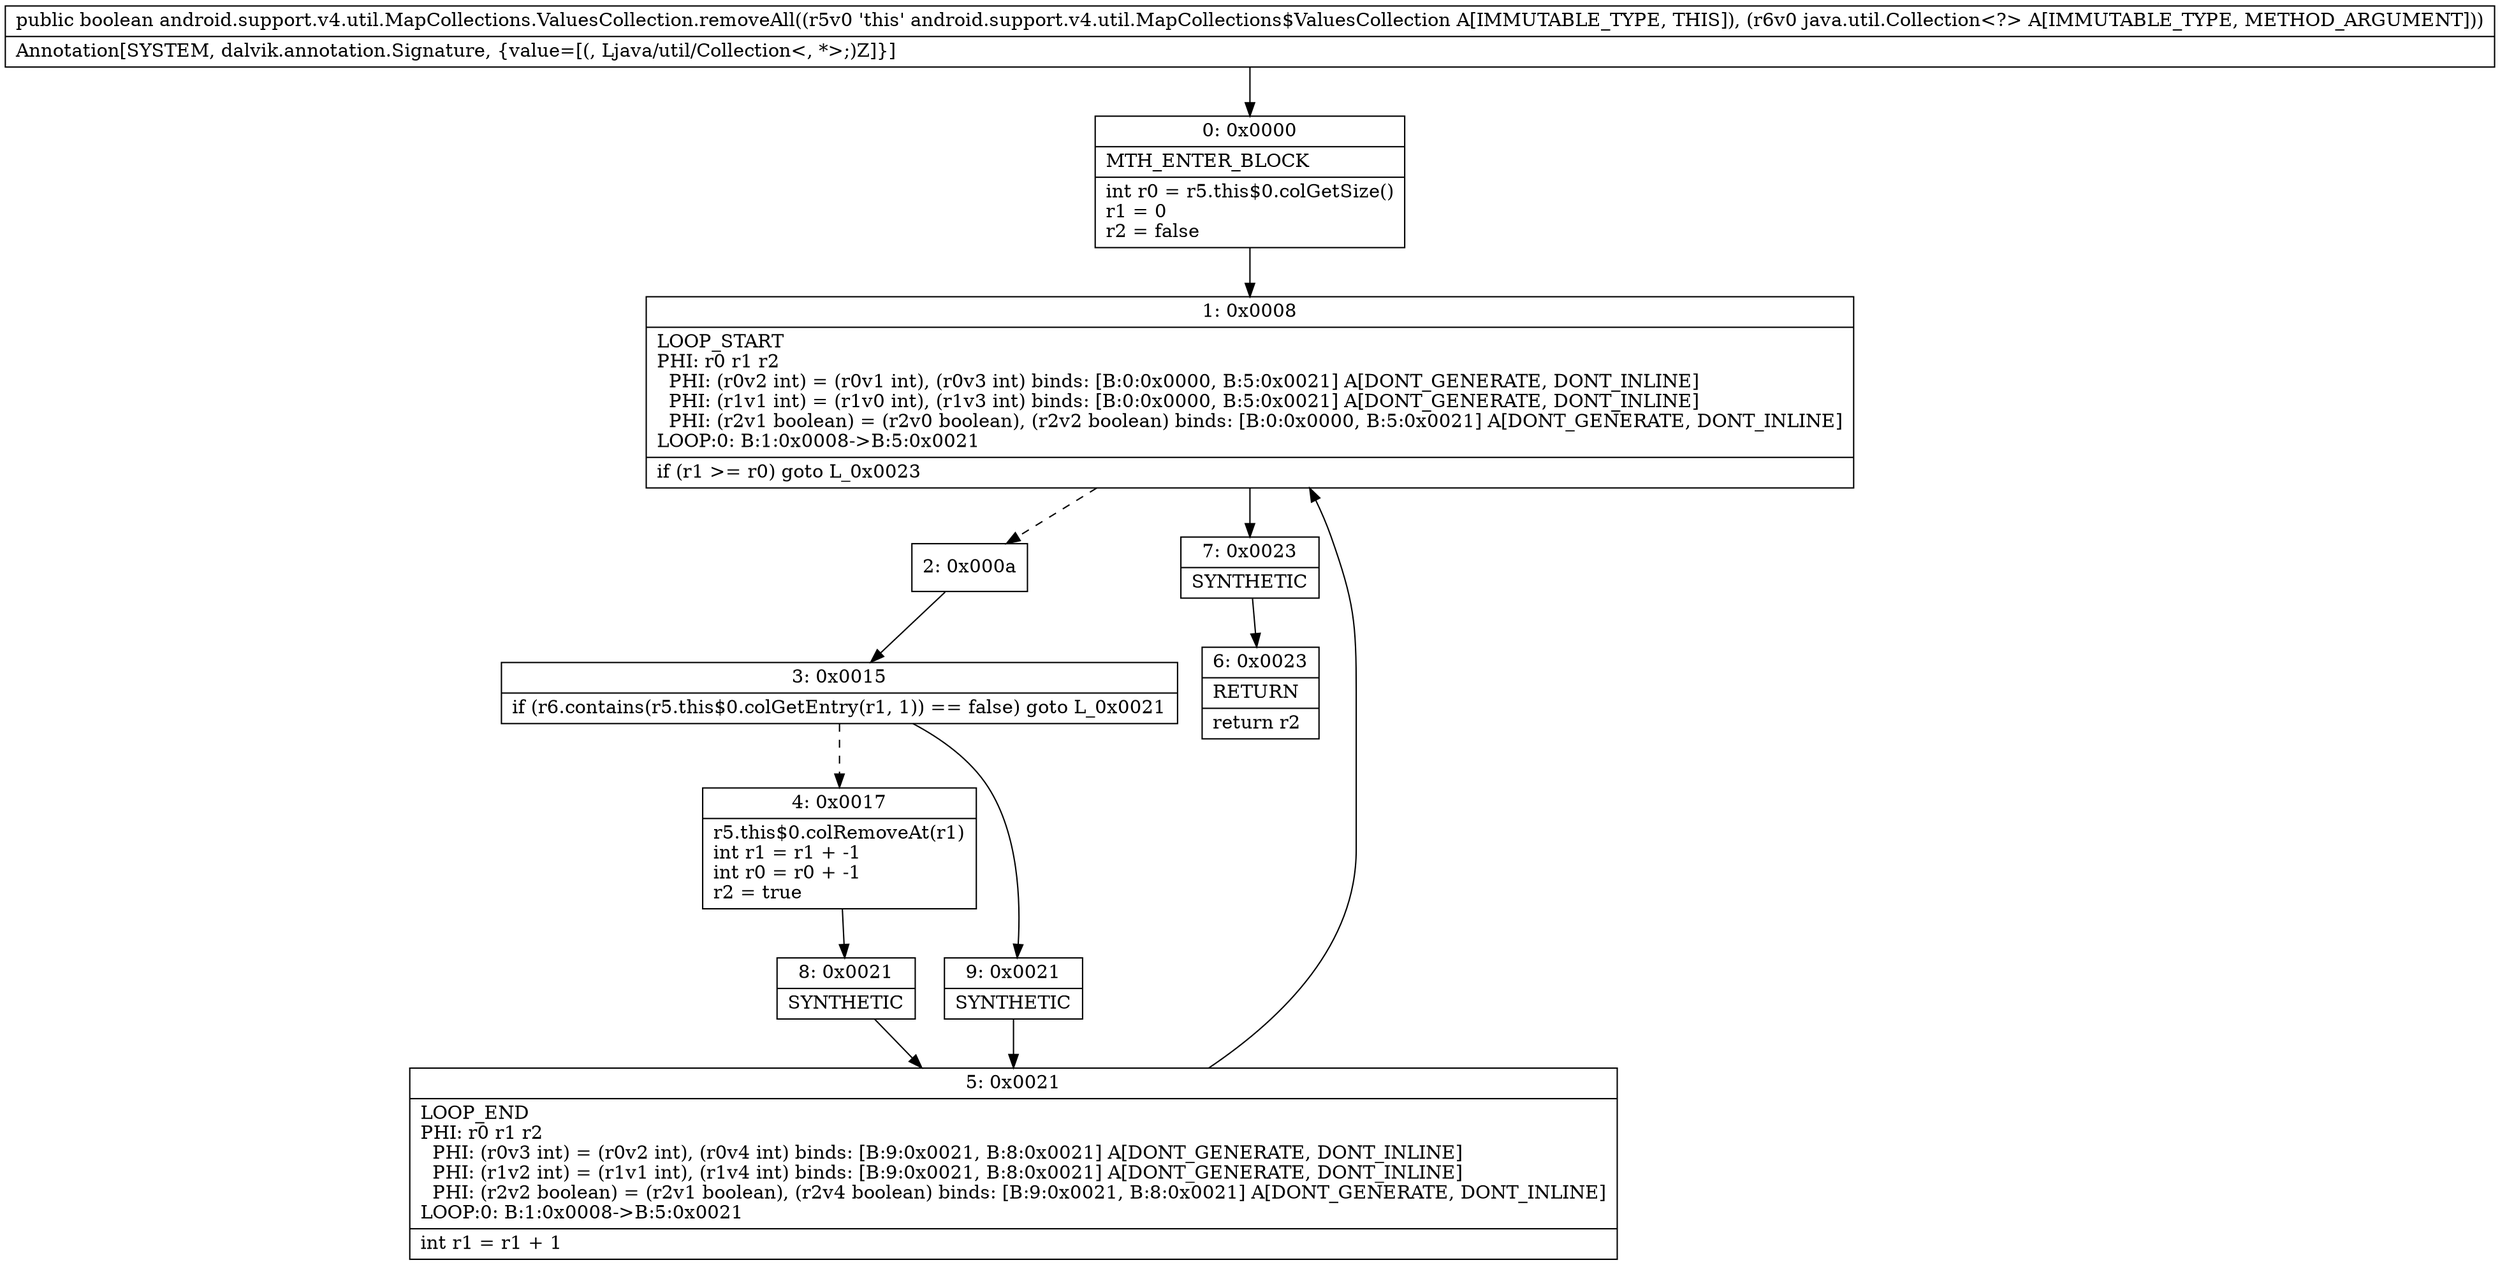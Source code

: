 digraph "CFG forandroid.support.v4.util.MapCollections.ValuesCollection.removeAll(Ljava\/util\/Collection;)Z" {
Node_0 [shape=record,label="{0\:\ 0x0000|MTH_ENTER_BLOCK\l|int r0 = r5.this$0.colGetSize()\lr1 = 0\lr2 = false\l}"];
Node_1 [shape=record,label="{1\:\ 0x0008|LOOP_START\lPHI: r0 r1 r2 \l  PHI: (r0v2 int) = (r0v1 int), (r0v3 int) binds: [B:0:0x0000, B:5:0x0021] A[DONT_GENERATE, DONT_INLINE]\l  PHI: (r1v1 int) = (r1v0 int), (r1v3 int) binds: [B:0:0x0000, B:5:0x0021] A[DONT_GENERATE, DONT_INLINE]\l  PHI: (r2v1 boolean) = (r2v0 boolean), (r2v2 boolean) binds: [B:0:0x0000, B:5:0x0021] A[DONT_GENERATE, DONT_INLINE]\lLOOP:0: B:1:0x0008\-\>B:5:0x0021\l|if (r1 \>= r0) goto L_0x0023\l}"];
Node_2 [shape=record,label="{2\:\ 0x000a}"];
Node_3 [shape=record,label="{3\:\ 0x0015|if (r6.contains(r5.this$0.colGetEntry(r1, 1)) == false) goto L_0x0021\l}"];
Node_4 [shape=record,label="{4\:\ 0x0017|r5.this$0.colRemoveAt(r1)\lint r1 = r1 + \-1\lint r0 = r0 + \-1\lr2 = true\l}"];
Node_5 [shape=record,label="{5\:\ 0x0021|LOOP_END\lPHI: r0 r1 r2 \l  PHI: (r0v3 int) = (r0v2 int), (r0v4 int) binds: [B:9:0x0021, B:8:0x0021] A[DONT_GENERATE, DONT_INLINE]\l  PHI: (r1v2 int) = (r1v1 int), (r1v4 int) binds: [B:9:0x0021, B:8:0x0021] A[DONT_GENERATE, DONT_INLINE]\l  PHI: (r2v2 boolean) = (r2v1 boolean), (r2v4 boolean) binds: [B:9:0x0021, B:8:0x0021] A[DONT_GENERATE, DONT_INLINE]\lLOOP:0: B:1:0x0008\-\>B:5:0x0021\l|int r1 = r1 + 1\l}"];
Node_6 [shape=record,label="{6\:\ 0x0023|RETURN\l|return r2\l}"];
Node_7 [shape=record,label="{7\:\ 0x0023|SYNTHETIC\l}"];
Node_8 [shape=record,label="{8\:\ 0x0021|SYNTHETIC\l}"];
Node_9 [shape=record,label="{9\:\ 0x0021|SYNTHETIC\l}"];
MethodNode[shape=record,label="{public boolean android.support.v4.util.MapCollections.ValuesCollection.removeAll((r5v0 'this' android.support.v4.util.MapCollections$ValuesCollection A[IMMUTABLE_TYPE, THIS]), (r6v0 java.util.Collection\<?\> A[IMMUTABLE_TYPE, METHOD_ARGUMENT]))  | Annotation[SYSTEM, dalvik.annotation.Signature, \{value=[(, Ljava\/util\/Collection\<, *\>;)Z]\}]\l}"];
MethodNode -> Node_0;
Node_0 -> Node_1;
Node_1 -> Node_2[style=dashed];
Node_1 -> Node_7;
Node_2 -> Node_3;
Node_3 -> Node_4[style=dashed];
Node_3 -> Node_9;
Node_4 -> Node_8;
Node_5 -> Node_1;
Node_7 -> Node_6;
Node_8 -> Node_5;
Node_9 -> Node_5;
}

